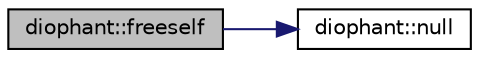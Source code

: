 digraph "diophant::freeself"
{
  edge [fontname="Helvetica",fontsize="10",labelfontname="Helvetica",labelfontsize="10"];
  node [fontname="Helvetica",fontsize="10",shape=record];
  rankdir="LR";
  Node178 [label="diophant::freeself",height=0.2,width=0.4,color="black", fillcolor="grey75", style="filled", fontcolor="black"];
  Node178 -> Node179 [color="midnightblue",fontsize="10",style="solid",fontname="Helvetica"];
  Node179 [label="diophant::null",height=0.2,width=0.4,color="black", fillcolor="white", style="filled",URL="$d7/d9c/classdiophant.html#a9437e7af60e3eb88106619e585a0caed"];
}
